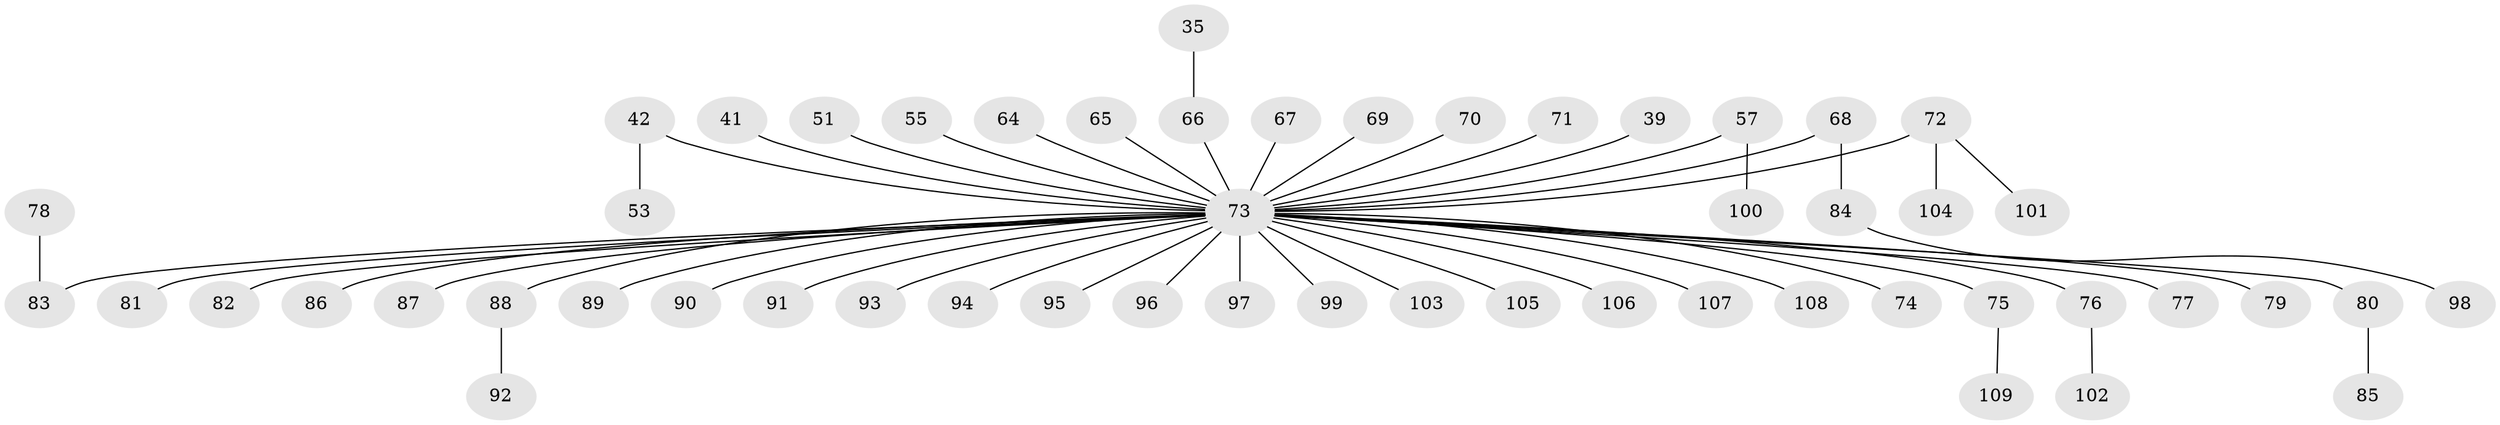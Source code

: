 // original degree distribution, {6: 0.01834862385321101, 8: 0.009174311926605505, 2: 0.22935779816513763, 4: 0.045871559633027525, 5: 0.045871559633027525, 9: 0.009174311926605505, 1: 0.5412844036697247, 3: 0.10091743119266056}
// Generated by graph-tools (version 1.1) at 2025/52/03/09/25 04:52:37]
// undirected, 54 vertices, 53 edges
graph export_dot {
graph [start="1"]
  node [color=gray90,style=filled];
  35;
  39;
  41;
  42;
  51;
  53;
  55;
  57;
  64;
  65;
  66 [super="+21"];
  67;
  68 [super="+18"];
  69;
  70;
  71;
  72;
  73 [super="+37+30+46+38+27+34+36+59+31+45+16+47+50+43+48+52+49+56+58+62+60+32+54+63"];
  74;
  75 [super="+44+61"];
  76;
  77;
  78;
  79;
  80 [super="+23"];
  81;
  82;
  83 [super="+28"];
  84;
  85;
  86;
  87;
  88 [super="+20"];
  89;
  90;
  91;
  92;
  93;
  94;
  95;
  96;
  97;
  98;
  99;
  100;
  101;
  102;
  103;
  104;
  105;
  106;
  107;
  108;
  109;
  35 -- 66;
  39 -- 73;
  41 -- 73;
  42 -- 53;
  42 -- 73;
  51 -- 73;
  55 -- 73;
  57 -- 100;
  57 -- 73;
  64 -- 73;
  65 -- 73;
  66 -- 73;
  67 -- 73;
  68 -- 84;
  68 -- 73;
  69 -- 73;
  70 -- 73;
  71 -- 73;
  72 -- 101;
  72 -- 104;
  72 -- 73;
  73 -- 90;
  73 -- 99;
  73 -- 95;
  73 -- 74;
  73 -- 94;
  73 -- 103;
  73 -- 106;
  73 -- 75;
  73 -- 87;
  73 -- 77;
  73 -- 107;
  73 -- 96;
  73 -- 81;
  73 -- 89;
  73 -- 93;
  73 -- 82;
  73 -- 76;
  73 -- 105;
  73 -- 108;
  73 -- 79;
  73 -- 97;
  73 -- 80;
  73 -- 83;
  73 -- 88;
  73 -- 86;
  73 -- 91;
  75 -- 109;
  76 -- 102;
  78 -- 83;
  80 -- 85;
  84 -- 98;
  88 -- 92;
}
